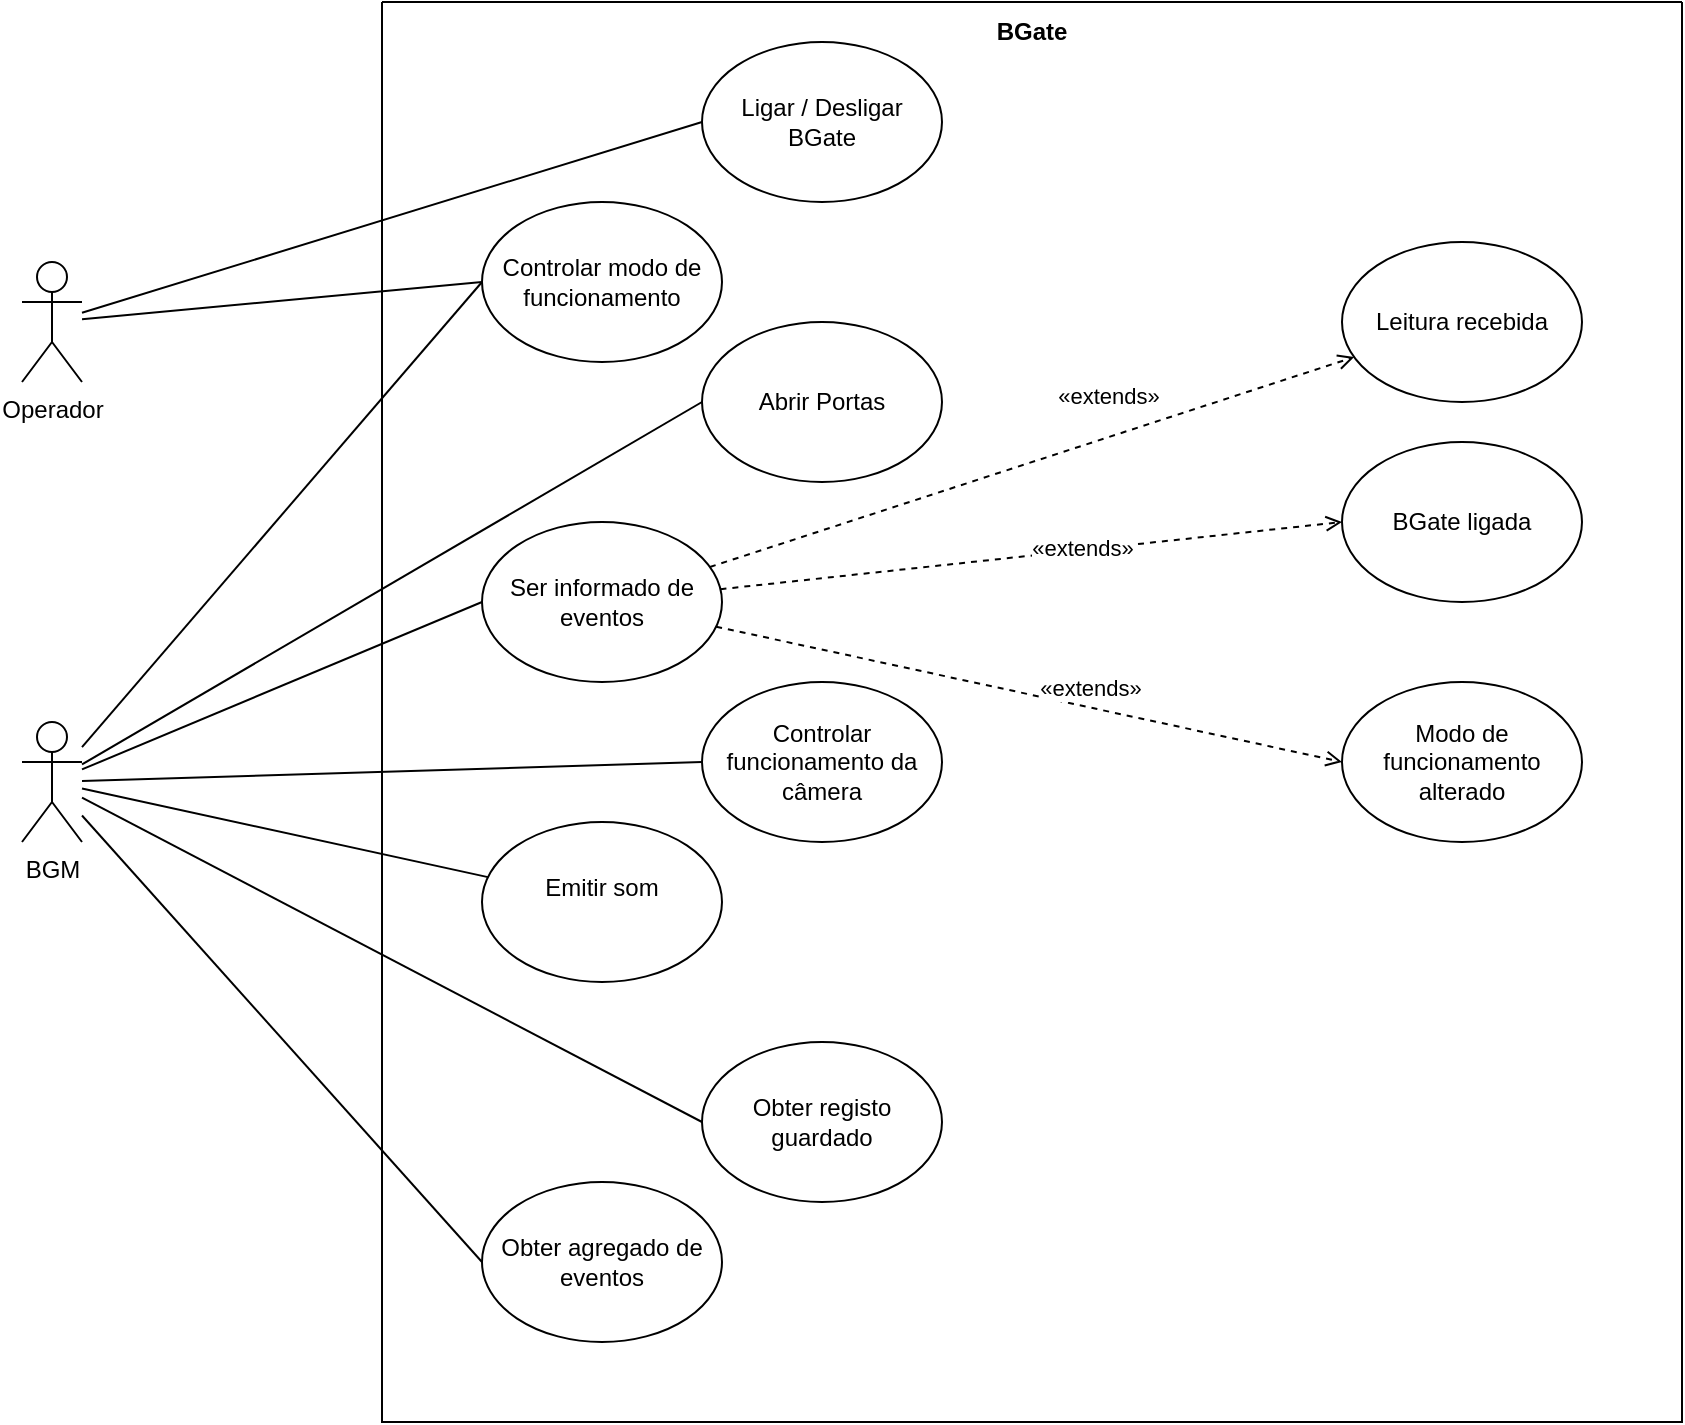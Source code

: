 <mxfile version="26.0.2">
  <diagram name="Page-1" id="TJTmEd3iIja9EBRZ_pb_">
    <mxGraphModel dx="1140" dy="760" grid="1" gridSize="10" guides="1" tooltips="1" connect="1" arrows="1" fold="1" page="1" pageScale="1" pageWidth="850" pageHeight="1100" math="0" shadow="0">
      <root>
        <mxCell id="0" />
        <mxCell id="1" parent="0" />
        <mxCell id="ijw8v2zPDAA8wnFQQy-B-2" value="&#xa;&#xa;BGate" style="swimlane;startSize=0;" vertex="1" parent="1">
          <mxGeometry x="260" y="100" width="650" height="710" as="geometry" />
        </mxCell>
        <mxCell id="ijw8v2zPDAA8wnFQQy-B-26" value="«extends»" style="rounded=0;orthogonalLoop=1;jettySize=auto;html=1;dashed=1;endArrow=open;endFill=0;" edge="1" parent="ijw8v2zPDAA8wnFQQy-B-2" source="ijw8v2zPDAA8wnFQQy-B-23" target="ijw8v2zPDAA8wnFQQy-B-13">
          <mxGeometry x="0.273" y="20" relative="1" as="geometry">
            <mxPoint as="offset" />
          </mxGeometry>
        </mxCell>
        <mxCell id="ijw8v2zPDAA8wnFQQy-B-27" style="rounded=0;orthogonalLoop=1;jettySize=auto;html=1;entryX=0;entryY=0.5;entryDx=0;entryDy=0;endArrow=open;endFill=0;dashed=1;" edge="1" parent="ijw8v2zPDAA8wnFQQy-B-2" source="ijw8v2zPDAA8wnFQQy-B-23" target="ijw8v2zPDAA8wnFQQy-B-25">
          <mxGeometry relative="1" as="geometry" />
        </mxCell>
        <mxCell id="ijw8v2zPDAA8wnFQQy-B-28" value="«extends»" style="edgeLabel;html=1;align=center;verticalAlign=middle;resizable=0;points=[];" vertex="1" connectable="0" parent="ijw8v2zPDAA8wnFQQy-B-27">
          <mxGeometry x="-0.305" y="1" relative="1" as="geometry">
            <mxPoint x="73" y="-8" as="offset" />
          </mxGeometry>
        </mxCell>
        <mxCell id="ijw8v2zPDAA8wnFQQy-B-30" value="&lt;span style=&quot;color: rgba(0, 0, 0, 0); font-family: monospace; font-size: 0px; text-align: start; background-color: rgb(251, 251, 251);&quot;&gt;%3CmxGraphModel%3E%3Croot%3E%3CmxCell%20id%3D%220%22%2F%3E%3CmxCell%20id%3D%221%22%20parent%3D%220%22%2F%3E%3CmxCell%20id%3D%222%22%20value%3D%22BGate%20ligada%22%20style%3D%22ellipse%3BwhiteSpace%3Dwrap%3Bhtml%3D1%3B%22%20vertex%3D%221%22%20parent%3D%221%22%3E%3CmxGeometry%20x%3D%22570%22%20y%3D%22520%22%20width%3D%22120%22%20height%3D%2280%22%20as%3D%22geometry%22%2F%3E%3C%2FmxCell%3E%3C%2Froot%3E%3C%2FmxGraphModel%3E&lt;/span&gt;" style="rounded=0;orthogonalLoop=1;jettySize=auto;html=1;entryX=0;entryY=0.5;entryDx=0;entryDy=0;dashed=1;endArrow=open;endFill=0;" edge="1" parent="ijw8v2zPDAA8wnFQQy-B-2" source="ijw8v2zPDAA8wnFQQy-B-23" target="ijw8v2zPDAA8wnFQQy-B-29">
          <mxGeometry x="-0.061" y="19" relative="1" as="geometry">
            <mxPoint as="offset" />
          </mxGeometry>
        </mxCell>
        <mxCell id="ijw8v2zPDAA8wnFQQy-B-31" value="&lt;span style=&quot;color: rgba(0, 0, 0, 0); font-family: monospace; font-size: 0px; text-align: start; background-color: rgb(251, 251, 251);&quot;&gt;%3CmxGraphModel%3E%3Croot%3E%3CmxCell%20id%3D%220%22%2F%3E%3CmxCell%20id%3D%221%22%20parent%3D%220%22%2F%3E%3CmxCell%20id%3D%222%22%20value%3D%22BGate%20ligada%22%20style%3D%22ellipse%3BwhiteSpace%3Dwrap%3Bhtml%3D1%3B%22%20vertex%3D%221%22%20parent%3D%221%22%3E%3CmxGeometry%20x%3D%22570%22%20y%3D%22520%22%20width%3D%22120%22%20height%3D%2280%22%20as%3D%22geometry%22%2F%3E%3C%2FmxCell%3E%3C%2Froot%3E%3C%2FmxGraphModel%3exE&lt;/span&gt;" style="edgeLabel;html=1;align=center;verticalAlign=middle;resizable=0;points=[];" vertex="1" connectable="0" parent="ijw8v2zPDAA8wnFQQy-B-30">
          <mxGeometry x="0.131" y="-1" relative="1" as="geometry">
            <mxPoint as="offset" />
          </mxGeometry>
        </mxCell>
        <mxCell id="ijw8v2zPDAA8wnFQQy-B-32" value="«extends»" style="edgeLabel;html=1;align=center;verticalAlign=middle;resizable=0;points=[];" vertex="1" connectable="0" parent="ijw8v2zPDAA8wnFQQy-B-30">
          <mxGeometry x="-0.037" y="22" relative="1" as="geometry">
            <mxPoint x="32" y="19" as="offset" />
          </mxGeometry>
        </mxCell>
        <mxCell id="ijw8v2zPDAA8wnFQQy-B-4" value="Ligar / Desligar BGate" style="ellipse;whiteSpace=wrap;html=1;" vertex="1" parent="ijw8v2zPDAA8wnFQQy-B-2">
          <mxGeometry x="160" y="20" width="120" height="80" as="geometry" />
        </mxCell>
        <mxCell id="ijw8v2zPDAA8wnFQQy-B-5" value="Controlar modo de funcionamento" style="ellipse;whiteSpace=wrap;html=1;" vertex="1" parent="ijw8v2zPDAA8wnFQQy-B-2">
          <mxGeometry x="50" y="100" width="120" height="80" as="geometry" />
        </mxCell>
        <mxCell id="ijw8v2zPDAA8wnFQQy-B-23" value="Ser informado de eventos" style="ellipse;whiteSpace=wrap;html=1;" vertex="1" parent="ijw8v2zPDAA8wnFQQy-B-2">
          <mxGeometry x="50" y="260" width="120" height="80" as="geometry" />
        </mxCell>
        <mxCell id="ijw8v2zPDAA8wnFQQy-B-21" value="Controlar funcionamento da câmera" style="ellipse;whiteSpace=wrap;html=1;" vertex="1" parent="ijw8v2zPDAA8wnFQQy-B-2">
          <mxGeometry x="160" y="340" width="120" height="80" as="geometry" />
        </mxCell>
        <mxCell id="ijw8v2zPDAA8wnFQQy-B-29" value="Modo de funcionamento alterado" style="ellipse;whiteSpace=wrap;html=1;" vertex="1" parent="ijw8v2zPDAA8wnFQQy-B-2">
          <mxGeometry x="480" y="340" width="120" height="80" as="geometry" />
        </mxCell>
        <mxCell id="ijw8v2zPDAA8wnFQQy-B-25" value="BGate ligada" style="ellipse;whiteSpace=wrap;html=1;" vertex="1" parent="ijw8v2zPDAA8wnFQQy-B-2">
          <mxGeometry x="480" y="220" width="120" height="80" as="geometry" />
        </mxCell>
        <mxCell id="ijw8v2zPDAA8wnFQQy-B-13" value="Leitura recebida" style="ellipse;whiteSpace=wrap;html=1;" vertex="1" parent="ijw8v2zPDAA8wnFQQy-B-2">
          <mxGeometry x="480" y="120" width="120" height="80" as="geometry" />
        </mxCell>
        <mxCell id="ijw8v2zPDAA8wnFQQy-B-15" value="Emitir som&lt;div&gt;&lt;br&gt;&lt;/div&gt;" style="ellipse;whiteSpace=wrap;html=1;" vertex="1" parent="ijw8v2zPDAA8wnFQQy-B-2">
          <mxGeometry x="50" y="410" width="120" height="80" as="geometry" />
        </mxCell>
        <mxCell id="ijw8v2zPDAA8wnFQQy-B-18" value="Obter registo guardado" style="ellipse;whiteSpace=wrap;html=1;" vertex="1" parent="ijw8v2zPDAA8wnFQQy-B-2">
          <mxGeometry x="160" y="520" width="120" height="80" as="geometry" />
        </mxCell>
        <mxCell id="ijw8v2zPDAA8wnFQQy-B-17" value="Obter agregado de eventos" style="ellipse;whiteSpace=wrap;html=1;" vertex="1" parent="ijw8v2zPDAA8wnFQQy-B-2">
          <mxGeometry x="50" y="590" width="120" height="80" as="geometry" />
        </mxCell>
        <mxCell id="ijw8v2zPDAA8wnFQQy-B-39" style="rounded=0;orthogonalLoop=1;jettySize=auto;html=1;entryX=0;entryY=0.5;entryDx=0;entryDy=0;endArrow=none;endFill=0;" edge="1" parent="ijw8v2zPDAA8wnFQQy-B-2" source="ijw8v2zPDAA8wnFQQy-B-6" target="ijw8v2zPDAA8wnFQQy-B-38">
          <mxGeometry relative="1" as="geometry" />
        </mxCell>
        <mxCell id="ijw8v2zPDAA8wnFQQy-B-6" value="BGM" style="shape=umlActor;verticalLabelPosition=bottom;verticalAlign=top;html=1;outlineConnect=0;" vertex="1" parent="ijw8v2zPDAA8wnFQQy-B-2">
          <mxGeometry x="-180" y="360" width="30" height="60" as="geometry" />
        </mxCell>
        <mxCell id="ijw8v2zPDAA8wnFQQy-B-10" style="rounded=0;orthogonalLoop=1;jettySize=auto;html=1;entryX=0;entryY=0.5;entryDx=0;entryDy=0;endArrow=none;endFill=0;" edge="1" parent="ijw8v2zPDAA8wnFQQy-B-2" source="ijw8v2zPDAA8wnFQQy-B-6" target="ijw8v2zPDAA8wnFQQy-B-5">
          <mxGeometry relative="1" as="geometry" />
        </mxCell>
        <mxCell id="ijw8v2zPDAA8wnFQQy-B-1" value="Operador" style="shape=umlActor;verticalLabelPosition=bottom;verticalAlign=top;html=1;outlineConnect=0;" vertex="1" parent="ijw8v2zPDAA8wnFQQy-B-2">
          <mxGeometry x="-180" y="130" width="30" height="60" as="geometry" />
        </mxCell>
        <mxCell id="ijw8v2zPDAA8wnFQQy-B-16" style="rounded=0;orthogonalLoop=1;jettySize=auto;html=1;endArrow=none;endFill=0;" edge="1" parent="ijw8v2zPDAA8wnFQQy-B-2" source="ijw8v2zPDAA8wnFQQy-B-6" target="ijw8v2zPDAA8wnFQQy-B-15">
          <mxGeometry relative="1" as="geometry" />
        </mxCell>
        <mxCell id="ijw8v2zPDAA8wnFQQy-B-19" style="rounded=0;orthogonalLoop=1;jettySize=auto;html=1;entryX=0;entryY=0.5;entryDx=0;entryDy=0;endArrow=none;endFill=0;" edge="1" parent="ijw8v2zPDAA8wnFQQy-B-2" source="ijw8v2zPDAA8wnFQQy-B-6" target="ijw8v2zPDAA8wnFQQy-B-18">
          <mxGeometry relative="1" as="geometry" />
        </mxCell>
        <mxCell id="ijw8v2zPDAA8wnFQQy-B-20" style="rounded=0;orthogonalLoop=1;jettySize=auto;html=1;entryX=0;entryY=0.5;entryDx=0;entryDy=0;endArrow=none;endFill=0;" edge="1" parent="ijw8v2zPDAA8wnFQQy-B-2" source="ijw8v2zPDAA8wnFQQy-B-6" target="ijw8v2zPDAA8wnFQQy-B-17">
          <mxGeometry relative="1" as="geometry" />
        </mxCell>
        <mxCell id="ijw8v2zPDAA8wnFQQy-B-22" style="rounded=0;orthogonalLoop=1;jettySize=auto;html=1;entryX=0;entryY=0.5;entryDx=0;entryDy=0;fillColor=#ffe6cc;strokeColor=#000000;endArrow=none;endFill=0;" edge="1" parent="ijw8v2zPDAA8wnFQQy-B-2" source="ijw8v2zPDAA8wnFQQy-B-6" target="ijw8v2zPDAA8wnFQQy-B-21">
          <mxGeometry relative="1" as="geometry" />
        </mxCell>
        <mxCell id="ijw8v2zPDAA8wnFQQy-B-24" style="rounded=0;orthogonalLoop=1;jettySize=auto;html=1;entryX=0;entryY=0.5;entryDx=0;entryDy=0;endArrow=none;endFill=0;" edge="1" parent="ijw8v2zPDAA8wnFQQy-B-2" source="ijw8v2zPDAA8wnFQQy-B-6" target="ijw8v2zPDAA8wnFQQy-B-23">
          <mxGeometry relative="1" as="geometry" />
        </mxCell>
        <mxCell id="ijw8v2zPDAA8wnFQQy-B-8" style="rounded=0;orthogonalLoop=1;jettySize=auto;html=1;endArrow=none;endFill=0;entryX=0;entryY=0.5;entryDx=0;entryDy=0;" edge="1" parent="ijw8v2zPDAA8wnFQQy-B-2" source="ijw8v2zPDAA8wnFQQy-B-1" target="ijw8v2zPDAA8wnFQQy-B-4">
          <mxGeometry relative="1" as="geometry" />
        </mxCell>
        <mxCell id="ijw8v2zPDAA8wnFQQy-B-34" style="rounded=0;orthogonalLoop=1;jettySize=auto;html=1;entryX=0;entryY=0.5;entryDx=0;entryDy=0;endArrow=none;endFill=0;" edge="1" parent="ijw8v2zPDAA8wnFQQy-B-2" source="ijw8v2zPDAA8wnFQQy-B-1" target="ijw8v2zPDAA8wnFQQy-B-5">
          <mxGeometry relative="1" as="geometry" />
        </mxCell>
        <mxCell id="ijw8v2zPDAA8wnFQQy-B-38" value="Abrir Portas" style="ellipse;whiteSpace=wrap;html=1;" vertex="1" parent="ijw8v2zPDAA8wnFQQy-B-2">
          <mxGeometry x="160" y="160" width="120" height="80" as="geometry" />
        </mxCell>
      </root>
    </mxGraphModel>
  </diagram>
</mxfile>
